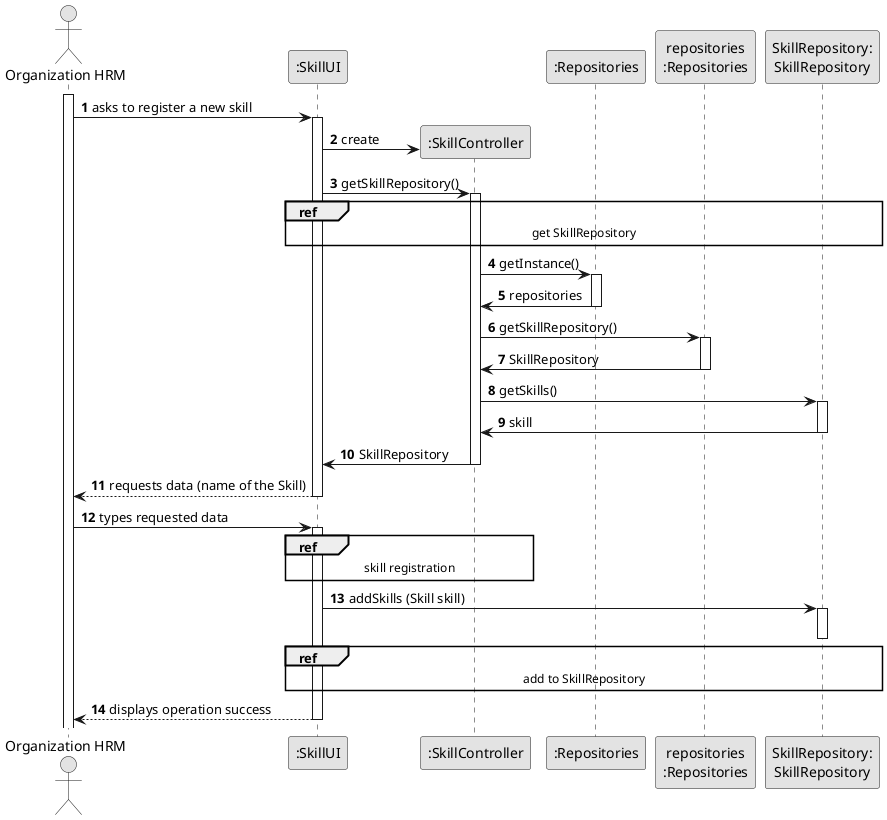 @startuml
skinparam monochrome true
skinparam packageStyle rectangle
skinparam shadowing false

autonumber

'hide footbox
actor "Organization HRM" as HRM
participant ":SkillUI" as UI
participant ":SkillController" as CTRL
participant ":Repositories" as RepositorySingleton
participant "repositories\n:Repositories" as PLAT
participant "SkillRepository:\nSkillRepository" as SkillRepository


activate HRM

     HRM -> UI : asks to register a new skill

     activate UI

            UI -> CTRL** : create
            UI -> CTRL : getSkillRepository()

     activate CTRL
     ref over UI, SkillRepository
        get SkillRepository
     endref

            CTRL -> RepositorySingleton : getInstance()

     activate RepositorySingleton

            RepositorySingleton -> CTRL : repositories

     deactivate RepositorySingleton

            CTRL -> PLAT : getSkillRepository()

     activate PLAT

            PLAT -> CTRL : SkillRepository
     deactivate PLAT

            CTRL -> SkillRepository : getSkills()
     activate SkillRepository

            SkillRepository -> CTRL : skill

     deactivate SkillRepository
            CTRL -> UI : SkillRepository
     deactivate CTRL
     UI --> HRM : requests data (name of the Skill)
     deactivate UI

     HRM -> UI : types requested data
     activate UI
     ref over UI, CTRL
        skill registration
     endref

            UI -> SkillRepository: addSkills (Skill skill)
     ref over UI,SkillRepository
        add to SkillRepository
     endref
     activate SkillRepository
     deactivate SkillRepository

     UI --> HRM : displays operation success
     deactivate UI

 @enduml